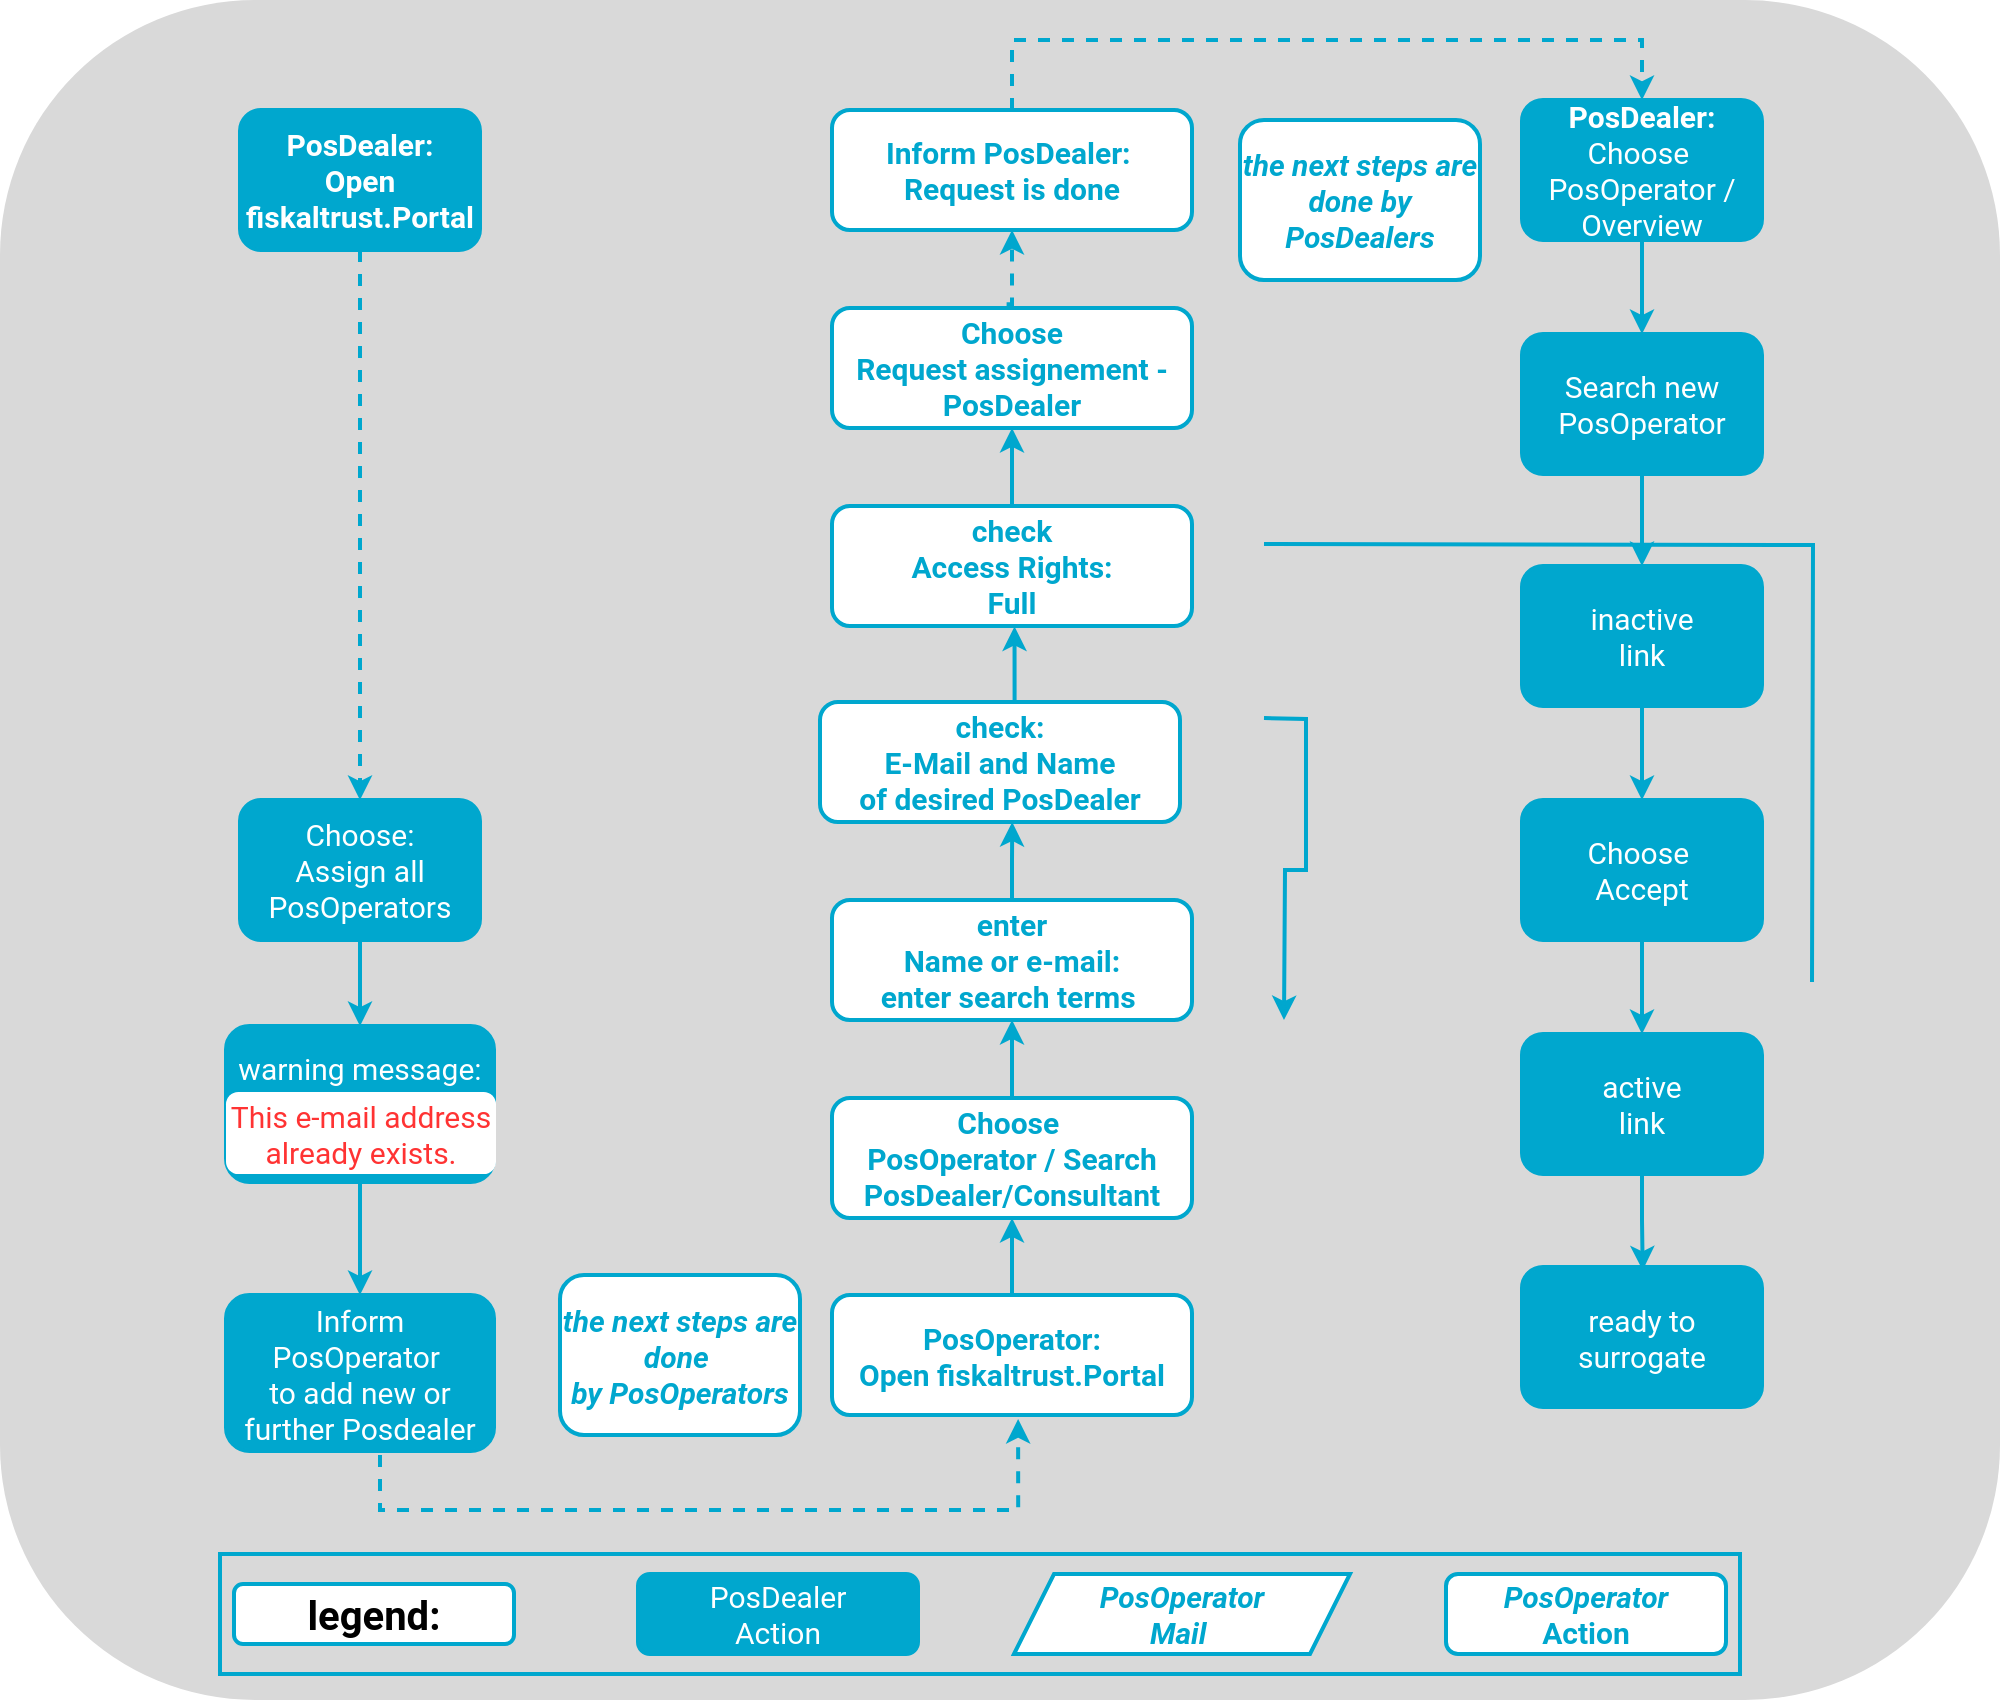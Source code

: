 <mxfile version="16.5.1" type="device"><diagram id="C5RBs43oDa-KdzZeNtuy" name="Page-1"><mxGraphModel dx="5877" dy="2255" grid="1" gridSize="10" guides="1" tooltips="1" connect="1" arrows="1" fold="1" page="1" pageScale="1" pageWidth="1169" pageHeight="827" math="0" shadow="0"><root><mxCell id="WIyWlLk6GJQsqaUBKTNV-0"/><mxCell id="WIyWlLk6GJQsqaUBKTNV-1" parent="WIyWlLk6GJQsqaUBKTNV-0"/><mxCell id="uAgd9lMxeHu8T8ckCQIQ-0" value="" style="rounded=1;whiteSpace=wrap;html=1;fillColor=#D9D9D9;strokeColor=none;" parent="WIyWlLk6GJQsqaUBKTNV-1" vertex="1"><mxGeometry x="-2350" y="-10" width="1000" height="850" as="geometry"/></mxCell><mxCell id="v3fSg9JuTYm69rFWSCnm-49" value="" style="edgeStyle=orthogonalEdgeStyle;rounded=0;orthogonalLoop=1;jettySize=auto;html=1;fontFamily=Roboto;fontSize=24;fontColor=#00A7CE;strokeColor=#00A7CE;fontStyle=1;strokeWidth=2;dashed=1;" parent="WIyWlLk6GJQsqaUBKTNV-1" source="v3fSg9JuTYm69rFWSCnm-47" target="v3fSg9JuTYm69rFWSCnm-89" edge="1"><mxGeometry relative="1" as="geometry"><mxPoint x="-2203" y="108" as="targetPoint"/></mxGeometry></mxCell><mxCell id="v3fSg9JuTYm69rFWSCnm-47" value="&lt;span style=&quot;&quot;&gt;PosDealer:&lt;/span&gt;&lt;br style=&quot;&quot;&gt;&lt;span style=&quot;&quot;&gt;Open fiskaltrust.Portal&lt;/span&gt;&lt;span style=&quot;font-size: 15px;&quot;&gt;&lt;br&gt;&lt;/span&gt;" style="whiteSpace=wrap;html=1;rounded=1;fontColor=#FFFFFF;strokeColor=#00A7CE;fillColor=#00A7CE;fontFamily=Roboto;fontSize=15;fontStyle=1;strokeWidth=2;" parent="WIyWlLk6GJQsqaUBKTNV-1" vertex="1"><mxGeometry x="-2230" y="45" width="120" height="70" as="geometry"/></mxCell><mxCell id="v3fSg9JuTYm69rFWSCnm-103" value="" style="edgeStyle=orthogonalEdgeStyle;rounded=0;orthogonalLoop=1;jettySize=auto;html=1;fontFamily=Roboto;fontSize=24;fontColor=#00A7CE;strokeColor=#00A7CE;strokeWidth=2;" parent="WIyWlLk6GJQsqaUBKTNV-1" source="v3fSg9JuTYm69rFWSCnm-100" target="v3fSg9JuTYm69rFWSCnm-102" edge="1"><mxGeometry relative="1" as="geometry"/></mxCell><mxCell id="v3fSg9JuTYm69rFWSCnm-100" value="&lt;div&gt;&lt;span&gt;PosOperator:&lt;/span&gt;&lt;/div&gt;&lt;div&gt;Open fiskaltrust.Portal&lt;/div&gt;" style="whiteSpace=wrap;html=1;rounded=1;fontFamily=Roboto;fontSize=15;fontColor=#00A7CE;fontStyle=1;strokeColor=#00A7CE;flipV=1;strokeWidth=2;" parent="WIyWlLk6GJQsqaUBKTNV-1" vertex="1"><mxGeometry x="-1934" y="637.5" width="180" height="60" as="geometry"/></mxCell><mxCell id="z2bu3mqi8o8vtRumku9h-1" value="" style="edgeStyle=orthogonalEdgeStyle;rounded=0;orthogonalLoop=1;jettySize=auto;html=1;strokeColor=#00A7CE;strokeWidth=2;" parent="WIyWlLk6GJQsqaUBKTNV-1" source="v3fSg9JuTYm69rFWSCnm-102" target="z2bu3mqi8o8vtRumku9h-0" edge="1"><mxGeometry relative="1" as="geometry"/></mxCell><mxCell id="v3fSg9JuTYm69rFWSCnm-102" value="&lt;div&gt;Choose&amp;nbsp;&lt;br&gt;&lt;span&gt;PosOperator / Search PosDealer/Consultant&lt;/span&gt;&lt;/div&gt;" style="whiteSpace=wrap;html=1;rounded=1;fontFamily=Roboto;fontSize=15;fontColor=#00A7CE;fontStyle=1;strokeColor=#00A7CE;flipV=1;strokeWidth=2;" parent="WIyWlLk6GJQsqaUBKTNV-1" vertex="1"><mxGeometry x="-1934" y="539" width="180" height="60" as="geometry"/></mxCell><mxCell id="puUZkzGOgNQU4tXlGvYH-34" value="" style="edgeStyle=orthogonalEdgeStyle;rounded=0;orthogonalLoop=1;jettySize=auto;html=1;strokeColor=#00A7CE;strokeWidth=2;" parent="WIyWlLk6GJQsqaUBKTNV-1" target="puUZkzGOgNQU4tXlGvYH-23" edge="1"><mxGeometry relative="1" as="geometry"><mxPoint x="-1718" y="88" as="sourcePoint"/></mxGeometry></mxCell><mxCell id="Mn3AqxcqX_a29lvz7Gvl-58" value="" style="edgeStyle=orthogonalEdgeStyle;rounded=0;orthogonalLoop=1;jettySize=auto;html=1;fontColor=#00A7CE;strokeColor=#00A7CE;strokeWidth=2;" parent="WIyWlLk6GJQsqaUBKTNV-1" target="Mn3AqxcqX_a29lvz7Gvl-57" edge="1"><mxGeometry relative="1" as="geometry"><mxPoint x="-1718" y="262" as="sourcePoint"/></mxGeometry></mxCell><mxCell id="ojla-dZ95PmWxnUF9pLG-9" style="edgeStyle=orthogonalEdgeStyle;shape=connector;rounded=0;orthogonalLoop=1;jettySize=auto;html=1;entryX=0.534;entryY=1.001;entryDx=0;entryDy=0;labelBackgroundColor=default;fontFamily=Roboto;fontSize=24;fontColor=#00A7CE;endArrow=classic;strokeColor=#00A7CE;strokeWidth=2;entryPerimeter=0;" edge="1" parent="WIyWlLk6GJQsqaUBKTNV-1" source="z2bu3mqi8o8vtRumku9h-0" target="ojla-dZ95PmWxnUF9pLG-26"><mxGeometry relative="1" as="geometry"><mxPoint x="-1910" y="397" as="targetPoint"/></mxGeometry></mxCell><mxCell id="z2bu3mqi8o8vtRumku9h-0" value="enter &lt;br&gt;Name or e-mail:&lt;br&gt;enter search terms&amp;nbsp;" style="whiteSpace=wrap;html=1;rounded=1;fontFamily=Roboto;fontSize=15;fontColor=#00A7CE;fontStyle=1;strokeColor=#00A7CE;flipV=1;strokeWidth=2;" parent="WIyWlLk6GJQsqaUBKTNV-1" vertex="1"><mxGeometry x="-1934" y="440" width="180" height="60" as="geometry"/></mxCell><mxCell id="z2bu3mqi8o8vtRumku9h-6" value="" style="edgeStyle=orthogonalEdgeStyle;rounded=0;orthogonalLoop=1;jettySize=auto;html=1;fontColor=#00A7CE;strokeColor=#00A7CE;strokeWidth=2;exitX=0.5;exitY=0;exitDx=0;exitDy=0;" parent="WIyWlLk6GJQsqaUBKTNV-1" source="ojla-dZ95PmWxnUF9pLG-25" target="ojla-dZ95PmWxnUF9pLG-24" edge="1"><mxGeometry relative="1" as="geometry"><mxPoint x="-1909.923" y="234" as="sourcePoint"/><mxPoint x="-1909.923" y="204" as="targetPoint"/></mxGeometry></mxCell><mxCell id="ojla-dZ95PmWxnUF9pLG-14" value="" style="edgeStyle=orthogonalEdgeStyle;shape=connector;rounded=0;orthogonalLoop=1;jettySize=auto;html=1;dashed=1;labelBackgroundColor=default;fontFamily=Helvetica;fontSize=11;fontColor=#00A7CE;endArrow=classic;strokeColor=#00A7CE;strokeWidth=2;entryX=0.5;entryY=1;entryDx=0;entryDy=0;exitX=0.485;exitY=1.032;exitDx=0;exitDy=0;exitPerimeter=0;" edge="1" parent="WIyWlLk6GJQsqaUBKTNV-1" source="ojla-dZ95PmWxnUF9pLG-24" target="ojla-dZ95PmWxnUF9pLG-22"><mxGeometry relative="1" as="geometry"><mxPoint x="-1909.923" y="144" as="sourcePoint"/><mxPoint x="-1909.923" y="105" as="targetPoint"/></mxGeometry></mxCell><mxCell id="puUZkzGOgNQU4tXlGvYH-8" value="" style="edgeStyle=orthogonalEdgeStyle;rounded=0;orthogonalLoop=1;jettySize=auto;html=1;strokeColor=#00A7CE;strokeWidth=2;" parent="WIyWlLk6GJQsqaUBKTNV-1" target="puUZkzGOgNQU4tXlGvYH-7" edge="1"><mxGeometry relative="1" as="geometry"><mxPoint x="-1718" y="436" as="sourcePoint"/></mxGeometry></mxCell><mxCell id="Mn3AqxcqX_a29lvz7Gvl-69" value="" style="edgeStyle=orthogonalEdgeStyle;rounded=0;orthogonalLoop=1;jettySize=auto;html=1;fontColor=#00A7CE;strokeColor=#00A7CE;strokeWidth=2;entryX=0.5;entryY=0;entryDx=0;entryDy=0;" parent="WIyWlLk6GJQsqaUBKTNV-1" target="Mn3AqxcqX_a29lvz7Gvl-14" edge="1"><mxGeometry relative="1" as="geometry"><mxPoint x="-1708" y="500" as="targetPoint"/><mxPoint x="-1718" y="349" as="sourcePoint"/></mxGeometry></mxCell><mxCell id="Mn3AqxcqX_a29lvz7Gvl-68" value="" style="edgeStyle=orthogonalEdgeStyle;rounded=0;orthogonalLoop=1;jettySize=auto;html=1;fontFamily=Roboto;fontSize=24;fontColor=#00A7CE;strokeColor=#00A7CE;endArrow=none;strokeWidth=2;" parent="WIyWlLk6GJQsqaUBKTNV-1" target="Mn3AqxcqX_a29lvz7Gvl-57" edge="1"><mxGeometry relative="1" as="geometry"><mxPoint x="-1718" y="262" as="sourcePoint"/><mxPoint x="-1444" y="481.0" as="targetPoint"/></mxGeometry></mxCell><mxCell id="ojla-dZ95PmWxnUF9pLG-1" value="" style="edgeStyle=orthogonalEdgeStyle;shape=connector;rounded=0;orthogonalLoop=1;jettySize=auto;html=1;labelBackgroundColor=default;fontFamily=Roboto;fontSize=24;fontColor=#00A7CE;endArrow=classic;strokeColor=#00A7CE;strokeWidth=2;" edge="1" parent="WIyWlLk6GJQsqaUBKTNV-1" source="v3fSg9JuTYm69rFWSCnm-89" target="ojla-dZ95PmWxnUF9pLG-0"><mxGeometry relative="1" as="geometry"/></mxCell><mxCell id="v3fSg9JuTYm69rFWSCnm-89" value="Choose:&lt;br&gt;Assign all PosOperators" style="whiteSpace=wrap;html=1;rounded=1;fontFamily=Roboto;fontSize=15;fontColor=#FFFFFF;strokeColor=#00A7CE;fillColor=#00A7CE;flipV=1;strokeWidth=2;" parent="WIyWlLk6GJQsqaUBKTNV-1" vertex="1"><mxGeometry x="-2230" y="390" width="120" height="70" as="geometry"/></mxCell><mxCell id="puUZkzGOgNQU4tXlGvYH-10" value="" style="edgeStyle=orthogonalEdgeStyle;rounded=0;orthogonalLoop=1;jettySize=auto;html=1;strokeColor=#00A7CE;strokeWidth=2;" parent="WIyWlLk6GJQsqaUBKTNV-1" target="puUZkzGOgNQU4tXlGvYH-9" edge="1"><mxGeometry relative="1" as="geometry"><mxPoint x="-1718" y="523" as="sourcePoint"/></mxGeometry></mxCell><mxCell id="puUZkzGOgNQU4tXlGvYH-37" value="" style="edgeStyle=orthogonalEdgeStyle;rounded=0;orthogonalLoop=1;jettySize=auto;html=1;strokeColor=#00A7CE;strokeWidth=2;" parent="WIyWlLk6GJQsqaUBKTNV-1" target="v3fSg9JuTYm69rFWSCnm-108" edge="1"><mxGeometry relative="1" as="geometry"><mxPoint x="-1718" y="175" as="sourcePoint"/></mxGeometry></mxCell><mxCell id="uAgd9lMxeHu8T8ckCQIQ-1" value="" style="group" parent="WIyWlLk6GJQsqaUBKTNV-1" vertex="1" connectable="0"><mxGeometry x="-2240" y="767" width="760" height="60" as="geometry"/></mxCell><mxCell id="uAgd9lMxeHu8T8ckCQIQ-2" value="" style="rounded=0;whiteSpace=wrap;html=1;fillColor=none;strokeWidth=2;strokeColor=#00A7CE;" parent="uAgd9lMxeHu8T8ckCQIQ-1" vertex="1"><mxGeometry width="760" height="60" as="geometry"/></mxCell><mxCell id="uAgd9lMxeHu8T8ckCQIQ-3" value="&lt;span style=&quot;font-size: 15px&quot;&gt;PosDealer&lt;br&gt;Action&lt;/span&gt;" style="whiteSpace=wrap;html=1;rounded=1;fontFamily=Roboto;fontSize=15;fontColor=#FFFFFF;strokeColor=#00A7CE;fillColor=#00A7CE;strokeWidth=2;" parent="uAgd9lMxeHu8T8ckCQIQ-1" vertex="1"><mxGeometry x="209" y="10" width="140" height="40" as="geometry"/></mxCell><mxCell id="uAgd9lMxeHu8T8ckCQIQ-4" value="&lt;i&gt;PosOperator&lt;br&gt;&lt;/i&gt;Action" style="whiteSpace=wrap;html=1;rounded=1;fontFamily=Roboto;fontStyle=1;fontSize=15;fontColor=#00A7CE;strokeColor=#00A7CE;strokeWidth=2;" parent="uAgd9lMxeHu8T8ckCQIQ-1" vertex="1"><mxGeometry x="613" y="10" width="140" height="40" as="geometry"/></mxCell><mxCell id="uAgd9lMxeHu8T8ckCQIQ-5" value="&lt;font style=&quot;font-size: 20px&quot;&gt;legend:&lt;/font&gt;" style="whiteSpace=wrap;html=1;rounded=1;fontFamily=Roboto;fontStyle=1;fontSize=15;strokeWidth=2;strokeColor=#00A7CE;" parent="uAgd9lMxeHu8T8ckCQIQ-1" vertex="1"><mxGeometry x="7" y="15" width="140" height="30" as="geometry"/></mxCell><mxCell id="uAgd9lMxeHu8T8ckCQIQ-6" value="PosOperator&lt;br&gt;Mail&amp;nbsp;" style="shape=parallelogram;perimeter=parallelogramPerimeter;whiteSpace=wrap;html=1;fixedSize=1;labelBackgroundColor=#;fontFamily=Roboto;fontSize=15;fontColor=#00A7CE;strokeColor=#00A7CE;fillColor=default;fontStyle=3;strokeWidth=2;" parent="uAgd9lMxeHu8T8ckCQIQ-1" vertex="1"><mxGeometry x="397" y="10" width="168" height="40" as="geometry"/></mxCell><mxCell id="uAgd9lMxeHu8T8ckCQIQ-7" value="&lt;div&gt;&lt;i&gt;the next steps are done&amp;nbsp;&lt;/i&gt;&lt;/div&gt;&lt;div&gt;&lt;i&gt;by PosOperators&lt;/i&gt;&lt;/div&gt;" style="whiteSpace=wrap;html=1;rounded=1;fontFamily=Roboto;fontStyle=1;fontSize=15;fontColor=#00A7CE;strokeColor=#00A7CE;strokeWidth=2;" parent="WIyWlLk6GJQsqaUBKTNV-1" vertex="1"><mxGeometry x="-2070" y="627.5" width="120" height="80" as="geometry"/></mxCell><mxCell id="uAgd9lMxeHu8T8ckCQIQ-28" value="ready to surrogate" style="whiteSpace=wrap;html=1;fontSize=15;fontFamily=Roboto;fillColor=#00A7CE;strokeColor=#00A7CE;fontColor=#FFFFFF;rounded=1;strokeWidth=2;" parent="WIyWlLk6GJQsqaUBKTNV-1" vertex="1"><mxGeometry x="-1589" y="623.5" width="120" height="70" as="geometry"/></mxCell><mxCell id="ojla-dZ95PmWxnUF9pLG-19" style="edgeStyle=orthogonalEdgeStyle;shape=connector;rounded=0;orthogonalLoop=1;jettySize=auto;html=1;labelBackgroundColor=default;fontFamily=Roboto;fontSize=24;fontColor=#00A7CE;endArrow=classic;strokeColor=#00A7CE;strokeWidth=2;entryX=0.503;entryY=0.024;entryDx=0;entryDy=0;entryPerimeter=0;" edge="1" parent="WIyWlLk6GJQsqaUBKTNV-1" source="uAgd9lMxeHu8T8ckCQIQ-29" target="uAgd9lMxeHu8T8ckCQIQ-28"><mxGeometry relative="1" as="geometry"><mxPoint x="-1529" y="610" as="targetPoint"/></mxGeometry></mxCell><mxCell id="uAgd9lMxeHu8T8ckCQIQ-29" value="active&lt;br&gt;link" style="whiteSpace=wrap;html=1;rounded=1;fontFamily=Roboto;fontSize=15;fontColor=#FFFFFF;strokeColor=#00A7CE;fillColor=#00A7CE;strokeWidth=2;" parent="WIyWlLk6GJQsqaUBKTNV-1" vertex="1"><mxGeometry x="-1589" y="507" width="120" height="70" as="geometry"/></mxCell><mxCell id="ojla-dZ95PmWxnUF9pLG-18" style="edgeStyle=orthogonalEdgeStyle;shape=connector;rounded=0;orthogonalLoop=1;jettySize=auto;html=1;entryX=0.5;entryY=0;entryDx=0;entryDy=0;labelBackgroundColor=default;fontFamily=Roboto;fontSize=24;fontColor=#00A7CE;endArrow=classic;strokeColor=#00A7CE;strokeWidth=2;" edge="1" parent="WIyWlLk6GJQsqaUBKTNV-1" source="uAgd9lMxeHu8T8ckCQIQ-30" target="uAgd9lMxeHu8T8ckCQIQ-29"><mxGeometry relative="1" as="geometry"/></mxCell><mxCell id="uAgd9lMxeHu8T8ckCQIQ-30" value="Choose&amp;nbsp;&lt;br&gt;Accept" style="whiteSpace=wrap;html=1;rounded=1;fontFamily=Roboto;fontSize=15;fontColor=#FFFFFF;strokeColor=#00A7CE;fillColor=#00A7CE;strokeWidth=2;" parent="WIyWlLk6GJQsqaUBKTNV-1" vertex="1"><mxGeometry x="-1589" y="390" width="120" height="70" as="geometry"/></mxCell><mxCell id="ojla-dZ95PmWxnUF9pLG-17" style="edgeStyle=orthogonalEdgeStyle;shape=connector;rounded=0;orthogonalLoop=1;jettySize=auto;html=1;labelBackgroundColor=default;fontFamily=Roboto;fontSize=24;fontColor=#00A7CE;endArrow=classic;strokeColor=#00A7CE;strokeWidth=2;entryX=0.5;entryY=0;entryDx=0;entryDy=0;" edge="1" parent="WIyWlLk6GJQsqaUBKTNV-1" source="uAgd9lMxeHu8T8ckCQIQ-31" target="uAgd9lMxeHu8T8ckCQIQ-30"><mxGeometry relative="1" as="geometry"><mxPoint x="-1529" y="390" as="targetPoint"/></mxGeometry></mxCell><mxCell id="uAgd9lMxeHu8T8ckCQIQ-31" value="inactive&lt;br&gt;link" style="whiteSpace=wrap;html=1;rounded=1;fontFamily=Roboto;fontSize=15;fontColor=#FFFFFF;strokeColor=#00A7CE;fillColor=#00A7CE;strokeWidth=2;" parent="WIyWlLk6GJQsqaUBKTNV-1" vertex="1"><mxGeometry x="-1589" y="273" width="120" height="70" as="geometry"/></mxCell><mxCell id="uAgd9lMxeHu8T8ckCQIQ-59" value="" style="edgeStyle=orthogonalEdgeStyle;rounded=0;orthogonalLoop=1;jettySize=auto;html=1;strokeColor=#00A7CE;fontColor=#00A7CE;strokeWidth=2;" parent="WIyWlLk6GJQsqaUBKTNV-1" source="uAgd9lMxeHu8T8ckCQIQ-32" target="uAgd9lMxeHu8T8ckCQIQ-31" edge="1"><mxGeometry relative="1" as="geometry"/></mxCell><mxCell id="ojla-dZ95PmWxnUF9pLG-16" style="edgeStyle=orthogonalEdgeStyle;shape=connector;rounded=0;orthogonalLoop=1;jettySize=auto;html=1;entryX=0.5;entryY=0;entryDx=0;entryDy=0;labelBackgroundColor=default;fontFamily=Roboto;fontSize=24;fontColor=#00A7CE;endArrow=classic;strokeColor=#00A7CE;strokeWidth=2;" edge="1" parent="WIyWlLk6GJQsqaUBKTNV-1" source="uAgd9lMxeHu8T8ckCQIQ-33" target="uAgd9lMxeHu8T8ckCQIQ-32"><mxGeometry relative="1" as="geometry"/></mxCell><mxCell id="uAgd9lMxeHu8T8ckCQIQ-33" value="&lt;span style=&quot;font-weight: 700&quot;&gt;PosDealer:&lt;br&gt;&lt;/span&gt;Choose&amp;nbsp;&lt;br&gt;PosOperator / Overview" style="whiteSpace=wrap;html=1;rounded=1;fontFamily=Roboto;fontSize=15;fontColor=#FFFFFF;strokeColor=#00A7CE;fillColor=#00A7CE;strokeWidth=2;" parent="WIyWlLk6GJQsqaUBKTNV-1" vertex="1"><mxGeometry x="-1589" y="40" width="120" height="70" as="geometry"/></mxCell><mxCell id="ojla-dZ95PmWxnUF9pLG-3" value="" style="edgeStyle=orthogonalEdgeStyle;shape=connector;rounded=0;orthogonalLoop=1;jettySize=auto;html=1;labelBackgroundColor=default;fontFamily=Roboto;fontSize=24;fontColor=#00A7CE;endArrow=classic;strokeColor=#00A7CE;strokeWidth=2;" edge="1" parent="WIyWlLk6GJQsqaUBKTNV-1" source="ojla-dZ95PmWxnUF9pLG-0" target="ojla-dZ95PmWxnUF9pLG-2"><mxGeometry relative="1" as="geometry"/></mxCell><mxCell id="ojla-dZ95PmWxnUF9pLG-0" value="warning message:&lt;br&gt;&lt;br&gt;&lt;br&gt;" style="whiteSpace=wrap;html=1;fontSize=15;fontFamily=Roboto;fillColor=#00A7CE;strokeColor=#00A7CE;fontColor=#FFFFFF;rounded=1;strokeWidth=2;gradientColor=none;" vertex="1" parent="WIyWlLk6GJQsqaUBKTNV-1"><mxGeometry x="-2237" y="503" width="134" height="78" as="geometry"/></mxCell><mxCell id="ojla-dZ95PmWxnUF9pLG-5" style="edgeStyle=orthogonalEdgeStyle;shape=connector;rounded=0;orthogonalLoop=1;jettySize=auto;html=1;labelBackgroundColor=default;fontFamily=Roboto;fontSize=24;fontColor=#00A7CE;endArrow=classic;strokeColor=#00A7CE;strokeWidth=2;dashed=1;exitX=0.5;exitY=1;exitDx=0;exitDy=0;entryX=0.517;entryY=-0.033;entryDx=0;entryDy=0;entryPerimeter=0;" edge="1" parent="WIyWlLk6GJQsqaUBKTNV-1" source="ojla-dZ95PmWxnUF9pLG-2" target="v3fSg9JuTYm69rFWSCnm-100"><mxGeometry relative="1" as="geometry"><mxPoint x="-1862" y="688.5" as="targetPoint"/><Array as="points"><mxPoint x="-2160" y="745"/><mxPoint x="-1841" y="745"/></Array></mxGeometry></mxCell><mxCell id="ojla-dZ95PmWxnUF9pLG-2" value="Inform PosOperator&amp;nbsp;&lt;br&gt;to add new or further Posdealer" style="whiteSpace=wrap;html=1;fontSize=15;fontFamily=Roboto;fillColor=#00A7CE;strokeColor=#00A7CE;fontColor=#FFFFFF;rounded=1;strokeWidth=2;" vertex="1" parent="WIyWlLk6GJQsqaUBKTNV-1"><mxGeometry x="-2237" y="637.5" width="134" height="78" as="geometry"/></mxCell><mxCell id="ojla-dZ95PmWxnUF9pLG-10" style="edgeStyle=orthogonalEdgeStyle;shape=connector;rounded=0;orthogonalLoop=1;jettySize=auto;html=1;entryX=0.507;entryY=-0.004;entryDx=0;entryDy=0;entryPerimeter=0;labelBackgroundColor=default;fontFamily=Roboto;fontSize=24;fontColor=#00A7CE;endArrow=classic;strokeColor=#00A7CE;strokeWidth=2;exitX=0.5;exitY=0;exitDx=0;exitDy=0;" edge="1" parent="WIyWlLk6GJQsqaUBKTNV-1" source="ojla-dZ95PmWxnUF9pLG-26" target="ojla-dZ95PmWxnUF9pLG-25"><mxGeometry relative="1" as="geometry"><mxPoint x="-1909.923" y="337" as="sourcePoint"/><mxPoint x="-1913.06" y="293.4" as="targetPoint"/></mxGeometry></mxCell><mxCell id="uAgd9lMxeHu8T8ckCQIQ-32" value="Search new PosOperator" style="whiteSpace=wrap;html=1;rounded=1;fontFamily=Roboto;fontSize=15;fontColor=#FFFFFF;strokeColor=#00A7CE;fillColor=#00A7CE;strokeWidth=2;" parent="WIyWlLk6GJQsqaUBKTNV-1" vertex="1"><mxGeometry x="-1589" y="157" width="120" height="70" as="geometry"/></mxCell><mxCell id="ojla-dZ95PmWxnUF9pLG-15" style="edgeStyle=orthogonalEdgeStyle;shape=connector;rounded=0;orthogonalLoop=1;jettySize=auto;html=1;entryX=0.5;entryY=0;entryDx=0;entryDy=0;dashed=1;labelBackgroundColor=default;fontFamily=Roboto;fontSize=24;fontColor=#00A7CE;endArrow=classic;strokeColor=#00A7CE;strokeWidth=2;exitX=0.5;exitY=0;exitDx=0;exitDy=0;" edge="1" parent="WIyWlLk6GJQsqaUBKTNV-1" source="ojla-dZ95PmWxnUF9pLG-22" target="uAgd9lMxeHu8T8ckCQIQ-33"><mxGeometry relative="1" as="geometry"><mxPoint x="-1910" y="45" as="sourcePoint"/><Array as="points"><mxPoint x="-1844" y="10"/><mxPoint x="-1529" y="10"/></Array></mxGeometry></mxCell><mxCell id="ojla-dZ95PmWxnUF9pLG-22" value="Inform PosDealer:&amp;nbsp;&lt;br&gt;Request is done" style="whiteSpace=wrap;html=1;fontSize=15;fontFamily=Roboto;strokeColor=#00A7CE;fontColor=#00A7CE;rounded=1;fontStyle=1;strokeWidth=2;" vertex="1" parent="WIyWlLk6GJQsqaUBKTNV-1"><mxGeometry x="-1934" y="45" width="180" height="60" as="geometry"/></mxCell><mxCell id="ojla-dZ95PmWxnUF9pLG-23" value="&lt;div&gt;&lt;i&gt;the next steps are&lt;/i&gt;&lt;/div&gt;&lt;div&gt;&lt;i&gt;done by PosDealers&lt;/i&gt;&lt;/div&gt;" style="whiteSpace=wrap;html=1;rounded=1;fontFamily=Roboto;fontStyle=1;fontSize=15;fontColor=#00A7CE;strokeColor=#00A7CE;strokeWidth=2;" vertex="1" parent="WIyWlLk6GJQsqaUBKTNV-1"><mxGeometry x="-1730" y="50" width="120" height="80" as="geometry"/></mxCell><mxCell id="ojla-dZ95PmWxnUF9pLG-24" value="&lt;h4&gt;Choose &lt;br&gt;Request assignement - PosDealer&lt;/h4&gt;" style="whiteSpace=wrap;html=1;rounded=1;fontFamily=Roboto;fontSize=15;fontColor=#00A7CE;fontStyle=1;strokeColor=#00A7CE;flipV=1;strokeWidth=2;" vertex="1" parent="WIyWlLk6GJQsqaUBKTNV-1"><mxGeometry x="-1934" y="144" width="180" height="60" as="geometry"/></mxCell><mxCell id="ojla-dZ95PmWxnUF9pLG-25" value="check &lt;br&gt;Access Rights:&lt;br&gt;Full" style="whiteSpace=wrap;html=1;rounded=1;fontFamily=Roboto;fontSize=15;fontColor=#00A7CE;fontStyle=1;strokeColor=#00A7CE;flipV=1;strokeWidth=2;" vertex="1" parent="WIyWlLk6GJQsqaUBKTNV-1"><mxGeometry x="-1934" y="243" width="180" height="60" as="geometry"/></mxCell><mxCell id="ojla-dZ95PmWxnUF9pLG-26" value="check:&lt;br&gt;E-Mail and Name&lt;br&gt;of desired PosDealer" style="whiteSpace=wrap;html=1;fontSize=15;fontFamily=Roboto;strokeColor=#00A7CE;fontColor=#00A7CE;rounded=1;fontStyle=1;strokeWidth=2;" vertex="1" parent="WIyWlLk6GJQsqaUBKTNV-1"><mxGeometry x="-1940" y="341" width="180" height="60" as="geometry"/></mxCell><mxCell id="ojla-dZ95PmWxnUF9pLG-32" value="&lt;span style=&quot;color: rgba(0 , 0 , 0 , 0) ; font-family: monospace ; font-size: 0px ; font-weight: 400&quot;&gt;%3CmxGraphModel%3E%3Croot%3E%3CmxCell%20id%3D%220%22%2F%3E%3CmxCell%20id%3D%221%22%20parent%3D%220%22%2F%3E%3CmxCell%20id%3D%222%22%20value%3D%22%26lt%3Bdiv%26gt%3B%26lt%3Bi%26gt%3Bthe%20next%20steps%20are%20done%26amp%3Bnbsp%3B%26lt%3B%2Fi%26gt%3B%26lt%3B%2Fdiv%26gt%3B%26lt%3Bdiv%26gt%3B%26lt%3Bi%26gt%3Bby%20PosOperators%26lt%3B%2Fi%26gt%3B%26lt%3B%2Fdiv%26gt%3B%22%20style%3D%22whiteSpace%3Dwrap%3Bhtml%3D1%3Brounded%3D1%3BfontFamily%3DRoboto%3BfontStyle%3D1%3BfontSize%3D15%3BfontColor%3D%2300A7CE%3BstrokeColor%3D%2300A7CE%3BstrokeWidth%3D2%3B%22%20vertex%3D%221%22%20parent%3D%221%22%3E%3CmxGeometry%20x%3D%22-2070%22%20y%3D%22627.5%22%20width%3D%22120%22%20height%3D%2280%22%20as%3D%22geometry%22%2F%3E%3C%2FmxCell%3E%3C%2Froot%3E%3C%2FmxGraphModel%3E&lt;/span&gt;&lt;span style=&quot;color: rgb(255 , 51 , 51) ; font-weight: 400&quot;&gt;This e-mail address already exists.&lt;/span&gt;" style="whiteSpace=wrap;html=1;rounded=1;fontFamily=Roboto;fontStyle=1;fontSize=15;fontColor=#00A7CE;strokeColor=none;strokeWidth=2;" vertex="1" parent="WIyWlLk6GJQsqaUBKTNV-1"><mxGeometry x="-2237" y="536" width="135" height="41" as="geometry"/></mxCell></root></mxGraphModel></diagram></mxfile>